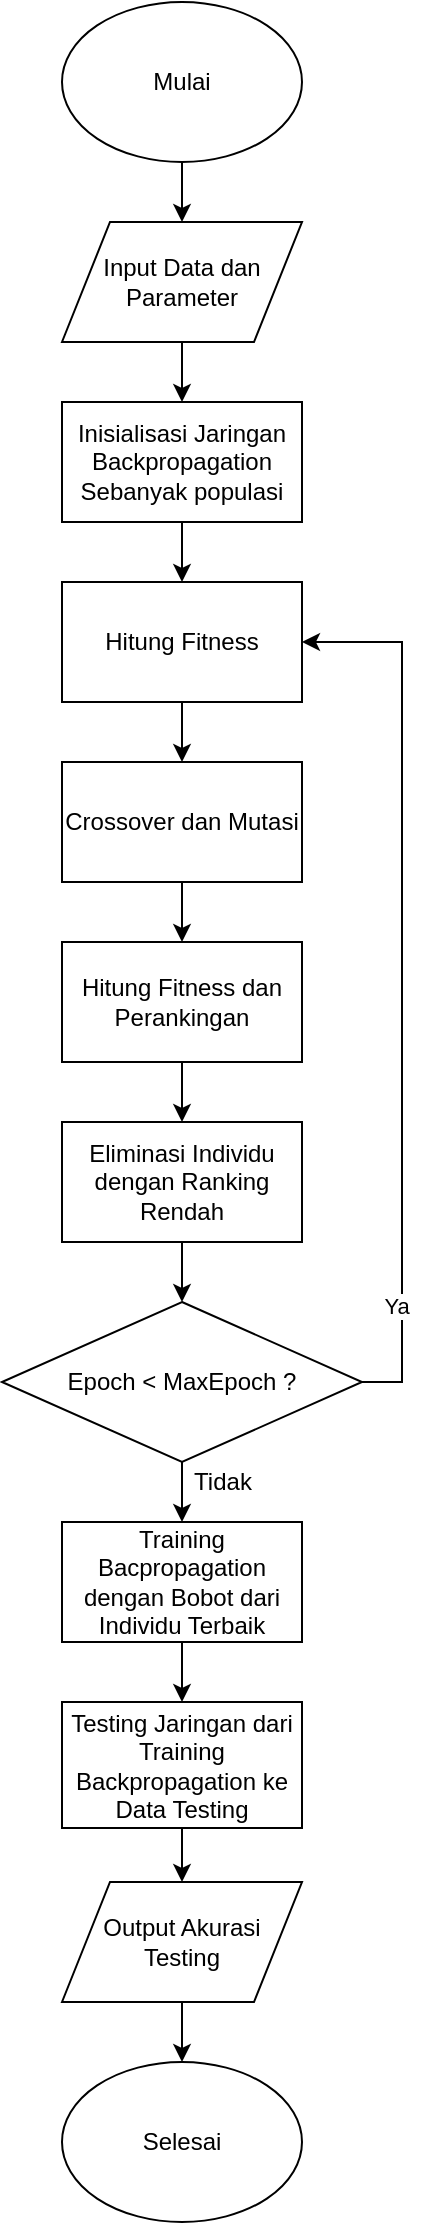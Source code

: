 <mxfile version="13.3.5" type="device"><diagram id="qa52YweI1jL9kodvP1QZ" name="Page-1"><mxGraphModel dx="1730" dy="913" grid="1" gridSize="10" guides="1" tooltips="1" connect="1" arrows="1" fold="1" page="1" pageScale="1" pageWidth="850" pageHeight="1100" math="0" shadow="0"><root><mxCell id="0"/><mxCell id="1" parent="0"/><mxCell id="wh28gnlkB-QiFqqp6HLl-20" style="edgeStyle=orthogonalEdgeStyle;rounded=0;orthogonalLoop=1;jettySize=auto;html=1;exitX=0.5;exitY=1;exitDx=0;exitDy=0;entryX=0.5;entryY=0;entryDx=0;entryDy=0;" edge="1" parent="1" source="wh28gnlkB-QiFqqp6HLl-1" target="wh28gnlkB-QiFqqp6HLl-14"><mxGeometry relative="1" as="geometry"/></mxCell><mxCell id="wh28gnlkB-QiFqqp6HLl-1" value="Mulai" style="ellipse;whiteSpace=wrap;html=1;" vertex="1" parent="1"><mxGeometry x="380" y="10" width="120" height="80" as="geometry"/></mxCell><mxCell id="wh28gnlkB-QiFqqp6HLl-22" style="edgeStyle=orthogonalEdgeStyle;rounded=0;orthogonalLoop=1;jettySize=auto;html=1;exitX=0.5;exitY=1;exitDx=0;exitDy=0;entryX=0.5;entryY=0;entryDx=0;entryDy=0;" edge="1" parent="1" source="wh28gnlkB-QiFqqp6HLl-2" target="wh28gnlkB-QiFqqp6HLl-5"><mxGeometry relative="1" as="geometry"/></mxCell><mxCell id="wh28gnlkB-QiFqqp6HLl-2" value="Inisialisasi Jaringan Backpropagation Sebanyak populasi" style="rounded=0;whiteSpace=wrap;html=1;" vertex="1" parent="1"><mxGeometry x="380" y="210" width="120" height="60" as="geometry"/></mxCell><mxCell id="wh28gnlkB-QiFqqp6HLl-23" style="edgeStyle=orthogonalEdgeStyle;rounded=0;orthogonalLoop=1;jettySize=auto;html=1;exitX=0.5;exitY=1;exitDx=0;exitDy=0;entryX=0.5;entryY=0;entryDx=0;entryDy=0;" edge="1" parent="1" source="wh28gnlkB-QiFqqp6HLl-5" target="wh28gnlkB-QiFqqp6HLl-6"><mxGeometry relative="1" as="geometry"/></mxCell><mxCell id="wh28gnlkB-QiFqqp6HLl-5" value="Hitung Fitness" style="rounded=0;whiteSpace=wrap;html=1;" vertex="1" parent="1"><mxGeometry x="380" y="300" width="120" height="60" as="geometry"/></mxCell><mxCell id="wh28gnlkB-QiFqqp6HLl-24" style="edgeStyle=orthogonalEdgeStyle;rounded=0;orthogonalLoop=1;jettySize=auto;html=1;exitX=0.5;exitY=1;exitDx=0;exitDy=0;entryX=0.5;entryY=0;entryDx=0;entryDy=0;" edge="1" parent="1" source="wh28gnlkB-QiFqqp6HLl-6" target="wh28gnlkB-QiFqqp6HLl-7"><mxGeometry relative="1" as="geometry"/></mxCell><mxCell id="wh28gnlkB-QiFqqp6HLl-6" value="Crossover dan Mutasi" style="rounded=0;whiteSpace=wrap;html=1;" vertex="1" parent="1"><mxGeometry x="380" y="390" width="120" height="60" as="geometry"/></mxCell><mxCell id="wh28gnlkB-QiFqqp6HLl-25" style="edgeStyle=orthogonalEdgeStyle;rounded=0;orthogonalLoop=1;jettySize=auto;html=1;exitX=0.5;exitY=1;exitDx=0;exitDy=0;entryX=0.5;entryY=0;entryDx=0;entryDy=0;" edge="1" parent="1" source="wh28gnlkB-QiFqqp6HLl-7" target="wh28gnlkB-QiFqqp6HLl-8"><mxGeometry relative="1" as="geometry"/></mxCell><mxCell id="wh28gnlkB-QiFqqp6HLl-7" value="Hitung Fitness dan Perankingan" style="rounded=0;whiteSpace=wrap;html=1;" vertex="1" parent="1"><mxGeometry x="380" y="480" width="120" height="60" as="geometry"/></mxCell><mxCell id="wh28gnlkB-QiFqqp6HLl-26" style="edgeStyle=orthogonalEdgeStyle;rounded=0;orthogonalLoop=1;jettySize=auto;html=1;exitX=0.5;exitY=1;exitDx=0;exitDy=0;entryX=0.5;entryY=0;entryDx=0;entryDy=0;" edge="1" parent="1" source="wh28gnlkB-QiFqqp6HLl-8" target="wh28gnlkB-QiFqqp6HLl-10"><mxGeometry relative="1" as="geometry"/></mxCell><mxCell id="wh28gnlkB-QiFqqp6HLl-8" value="Eliminasi Individu dengan Ranking Rendah" style="rounded=0;whiteSpace=wrap;html=1;" vertex="1" parent="1"><mxGeometry x="380" y="570" width="120" height="60" as="geometry"/></mxCell><mxCell id="wh28gnlkB-QiFqqp6HLl-19" style="edgeStyle=orthogonalEdgeStyle;rounded=0;orthogonalLoop=1;jettySize=auto;html=1;entryX=1;entryY=0.5;entryDx=0;entryDy=0;" edge="1" parent="1" source="wh28gnlkB-QiFqqp6HLl-10" target="wh28gnlkB-QiFqqp6HLl-5"><mxGeometry relative="1" as="geometry"><Array as="points"><mxPoint x="550" y="700"/><mxPoint x="550" y="330"/></Array></mxGeometry></mxCell><mxCell id="wh28gnlkB-QiFqqp6HLl-31" value="Ya" style="edgeLabel;html=1;align=center;verticalAlign=middle;resizable=0;points=[];" vertex="1" connectable="0" parent="wh28gnlkB-QiFqqp6HLl-19"><mxGeometry x="-0.739" y="3" relative="1" as="geometry"><mxPoint y="-1" as="offset"/></mxGeometry></mxCell><mxCell id="wh28gnlkB-QiFqqp6HLl-27" value="" style="edgeStyle=orthogonalEdgeStyle;rounded=0;orthogonalLoop=1;jettySize=auto;html=1;exitX=0.5;exitY=1;exitDx=0;exitDy=0;entryX=0.5;entryY=0;entryDx=0;entryDy=0;" edge="1" parent="1" source="wh28gnlkB-QiFqqp6HLl-10" target="wh28gnlkB-QiFqqp6HLl-12"><mxGeometry relative="1" as="geometry"/></mxCell><mxCell id="wh28gnlkB-QiFqqp6HLl-10" value="Epoch &amp;lt; MaxEpoch ?" style="rhombus;whiteSpace=wrap;html=1;" vertex="1" parent="1"><mxGeometry x="350" y="660" width="180" height="80" as="geometry"/></mxCell><mxCell id="wh28gnlkB-QiFqqp6HLl-28" style="edgeStyle=orthogonalEdgeStyle;rounded=0;orthogonalLoop=1;jettySize=auto;html=1;exitX=0.5;exitY=1;exitDx=0;exitDy=0;entryX=0.5;entryY=0;entryDx=0;entryDy=0;" edge="1" parent="1" source="wh28gnlkB-QiFqqp6HLl-12" target="wh28gnlkB-QiFqqp6HLl-16"><mxGeometry relative="1" as="geometry"/></mxCell><mxCell id="wh28gnlkB-QiFqqp6HLl-12" value="Training Bacpropagation dengan Bobot dari Individu Terbaik" style="rounded=0;whiteSpace=wrap;html=1;" vertex="1" parent="1"><mxGeometry x="380" y="770" width="120" height="60" as="geometry"/></mxCell><mxCell id="wh28gnlkB-QiFqqp6HLl-21" style="edgeStyle=orthogonalEdgeStyle;rounded=0;orthogonalLoop=1;jettySize=auto;html=1;exitX=0.5;exitY=1;exitDx=0;exitDy=0;entryX=0.5;entryY=0;entryDx=0;entryDy=0;" edge="1" parent="1" source="wh28gnlkB-QiFqqp6HLl-14" target="wh28gnlkB-QiFqqp6HLl-2"><mxGeometry relative="1" as="geometry"/></mxCell><mxCell id="wh28gnlkB-QiFqqp6HLl-14" value="Input Data dan Parameter" style="shape=parallelogram;perimeter=parallelogramPerimeter;whiteSpace=wrap;html=1;" vertex="1" parent="1"><mxGeometry x="380" y="120" width="120" height="60" as="geometry"/></mxCell><mxCell id="wh28gnlkB-QiFqqp6HLl-30" style="edgeStyle=orthogonalEdgeStyle;rounded=0;orthogonalLoop=1;jettySize=auto;html=1;exitX=0.5;exitY=1;exitDx=0;exitDy=0;entryX=0.5;entryY=0;entryDx=0;entryDy=0;" edge="1" parent="1" source="wh28gnlkB-QiFqqp6HLl-15" target="wh28gnlkB-QiFqqp6HLl-18"><mxGeometry relative="1" as="geometry"/></mxCell><mxCell id="wh28gnlkB-QiFqqp6HLl-15" value="Output Akurasi Testing" style="shape=parallelogram;perimeter=parallelogramPerimeter;whiteSpace=wrap;html=1;" vertex="1" parent="1"><mxGeometry x="380" y="950" width="120" height="60" as="geometry"/></mxCell><mxCell id="wh28gnlkB-QiFqqp6HLl-29" style="edgeStyle=orthogonalEdgeStyle;rounded=0;orthogonalLoop=1;jettySize=auto;html=1;exitX=0.5;exitY=1;exitDx=0;exitDy=0;entryX=0.5;entryY=0;entryDx=0;entryDy=0;" edge="1" parent="1" source="wh28gnlkB-QiFqqp6HLl-16" target="wh28gnlkB-QiFqqp6HLl-15"><mxGeometry relative="1" as="geometry"/></mxCell><mxCell id="wh28gnlkB-QiFqqp6HLl-16" value="Testing Jaringan dari Training Backpropagation ke Data Testing" style="rounded=0;whiteSpace=wrap;html=1;" vertex="1" parent="1"><mxGeometry x="380" y="860" width="120" height="63" as="geometry"/></mxCell><mxCell id="wh28gnlkB-QiFqqp6HLl-18" value="Selesai" style="ellipse;whiteSpace=wrap;html=1;" vertex="1" parent="1"><mxGeometry x="380" y="1040" width="120" height="80" as="geometry"/></mxCell><mxCell id="wh28gnlkB-QiFqqp6HLl-32" value="Tidak" style="text;html=1;align=center;verticalAlign=middle;resizable=0;points=[];autosize=1;" vertex="1" parent="1"><mxGeometry x="440" y="740" width="40" height="20" as="geometry"/></mxCell></root></mxGraphModel></diagram></mxfile>